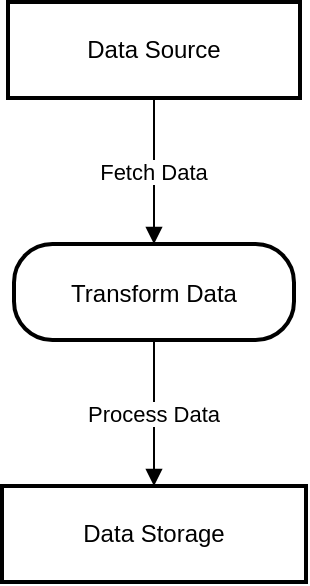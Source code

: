 <mxfile version="24.7.14">
  <diagram name="Page-1" id="d9G2iWIqkgtL0lnNkPmi">
    <mxGraphModel>
      <root>
        <mxCell id="0" />
        <mxCell id="1" parent="0" />
        <mxCell id="2" value="Data Source" style="whiteSpace=wrap;strokeWidth=2;" vertex="1" parent="1">
          <mxGeometry x="11" y="8" width="146" height="48" as="geometry" />
        </mxCell>
        <mxCell id="3" value="Transform Data" style="rounded=1;arcSize=40;strokeWidth=2" vertex="1" parent="1">
          <mxGeometry x="14" y="129" width="140" height="48" as="geometry" />
        </mxCell>
        <mxCell id="4" value="Data Storage" style="whiteSpace=wrap;strokeWidth=2;" vertex="1" parent="1">
          <mxGeometry x="8" y="250" width="152" height="48" as="geometry" />
        </mxCell>
        <mxCell id="5" value="Fetch Data" style="curved=1;startArrow=none;endArrow=block;exitX=0.5;exitY=1.01;entryX=0.5;entryY=0;" edge="1" parent="1" source="2" target="3">
          <mxGeometry relative="1" as="geometry">
            <Array as="points" />
          </mxGeometry>
        </mxCell>
        <mxCell id="6" value="Process Data" style="curved=1;startArrow=none;endArrow=block;exitX=0.5;exitY=1;entryX=0.5;entryY=-0.01;" edge="1" parent="1" source="3" target="4">
          <mxGeometry relative="1" as="geometry">
            <Array as="points" />
          </mxGeometry>
        </mxCell>
      </root>
    </mxGraphModel>
  </diagram>
</mxfile>
